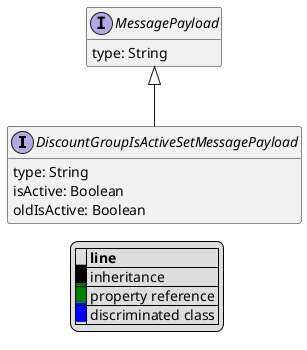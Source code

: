 @startuml

hide empty fields
hide empty methods
legend
|= |= line |
|<back:black>   </back>| inheritance |
|<back:green>   </back>| property reference |
|<back:blue>   </back>| discriminated class |
endlegend
interface DiscountGroupIsActiveSetMessagePayload [[DiscountGroupIsActiveSetMessagePayload.svg]] extends MessagePayload {
    type: String
    isActive: Boolean
    oldIsActive: Boolean
}
interface MessagePayload [[MessagePayload.svg]]  {
    type: String
}





@enduml
